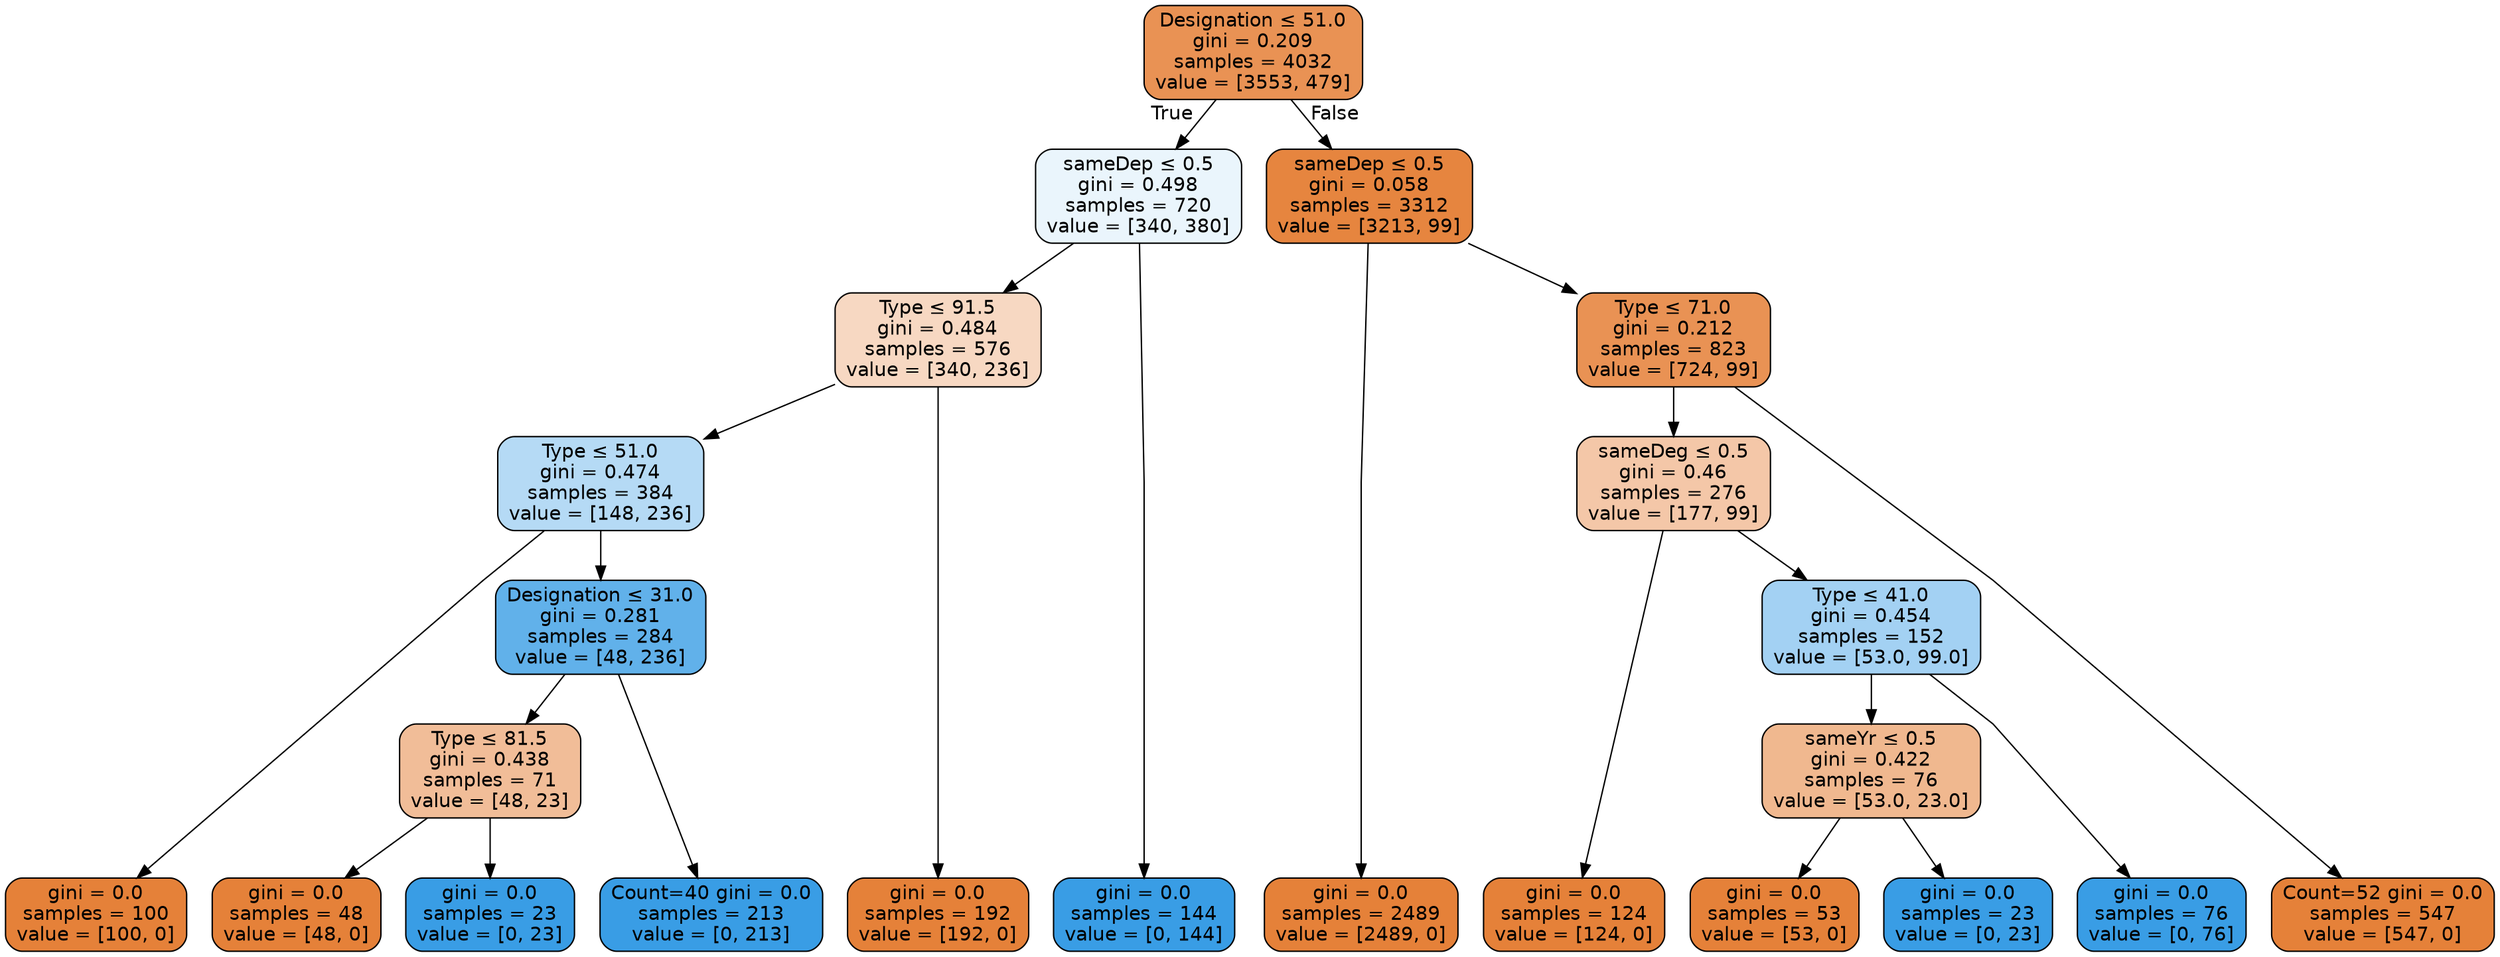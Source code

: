 digraph Tree {
node [shape=box, style="filled, rounded", color="black", fontname="helvetica"] ;
graph [ranksep=equally, splines=polyline] ;
edge [fontname="helvetica"] ;
0 [label=<Designation &le; 51.0<br/>gini = 0.209<br/>samples = 4032<br/>value = [3553, 479]>, fillcolor="#e99254"] ;
1 [label=<sameDep &le; 0.5<br/>gini = 0.498<br/>samples = 720<br/>value = [340, 380]>, fillcolor="#eaf5fc"] ;
0 -> 1 [labeldistance=2.5, labelangle=45, headlabel="True"] ;
2 [label=<Type &le; 91.5<br/>gini = 0.484<br/>samples = 576<br/>value = [340, 236]>, fillcolor="#f7d8c2"] ;
1 -> 2 ;
3 [label=<Type &le; 51.0<br/>gini = 0.474<br/>samples = 384<br/>value = [148, 236]>, fillcolor="#b5daf5"] ;
2 -> 3 ;
4 [label=<gini = 0.0<br/>samples = 100<br/>value = [100, 0]>, fillcolor="#e58139"] ;
3 -> 4 ;
5 [label=<Designation &le; 31.0<br/>gini = 0.281<br/>samples = 284<br/>value = [48, 236]>, fillcolor="#61b1ea"] ;
3 -> 5 ;
6 [label=<Type &le; 81.5<br/>gini = 0.438<br/>samples = 71<br/>value = [48, 23]>, fillcolor="#f1bd98"] ;
5 -> 6 ;
7 [label=<gini = 0.0<br/>samples = 48<br/>value = [48, 0]>, fillcolor="#e58139"] ;
6 -> 7 ;
8 [label=<gini = 0.0<br/>samples = 23<br/>value = [0, 23]>, fillcolor="#399de5"] ;
6 -> 8 ;
9 [label=<Count=40 gini = 0.0<br/>samples = 213<br/>value = [0, 213]>, fillcolor="#399de5"] ;
5 -> 9 ;
10 [label=<gini = 0.0<br/>samples = 192<br/>value = [192, 0]>, fillcolor="#e58139"] ;
2 -> 10 ;
11 [label=<gini = 0.0<br/>samples = 144<br/>value = [0, 144]>, fillcolor="#399de5"] ;
1 -> 11 ;
12 [label=<sameDep &le; 0.5<br/>gini = 0.058<br/>samples = 3312<br/>value = [3213, 99]>, fillcolor="#e6853f"] ;
0 -> 12 [labeldistance=2.5, labelangle=-45, headlabel="False"] ;
13 [label=<gini = 0.0<br/>samples = 2489<br/>value = [2489, 0]>, fillcolor="#e58139"] ;
12 -> 13 ;
14 [label=<Type &le; 71.0<br/>gini = 0.212<br/>samples = 823<br/>value = [724, 99]>, fillcolor="#e99254"] ;
12 -> 14 ;
15 [label=<sameDeg &le; 0.5<br/>gini = 0.46<br/>samples = 276<br/>value = [177, 99]>, fillcolor="#f4c7a8"] ;
14 -> 15 ;
16 [label=<gini = 0.0<br/>samples = 124<br/>value = [124, 0]>, fillcolor="#e58139"] ;
15 -> 16 ;
17 [label=<Type &le; 41.0<br/>gini = 0.454<br/>samples = 152<br/>value = [53.0, 99.0]>, fillcolor="#a3d1f3"] ;
15 -> 17 ;
18 [label=<sameYr &le; 0.5<br/>gini = 0.422<br/>samples = 76<br/>value = [53.0, 23.0]>, fillcolor="#f0b88f"] ;
17 -> 18 ;
19 [label=<gini = 0.0<br/>samples = 53<br/>value = [53, 0]>, fillcolor="#e58139"] ;
18 -> 19 ;
20 [label=<gini = 0.0<br/>samples = 23<br/>value = [0, 23]>, fillcolor="#399de5"] ;
18 -> 20 ;
21 [label=<gini = 0.0<br/>samples = 76<br/>value = [0, 76]>, fillcolor="#399de5"] ;
17 -> 21 ;
22 [label=<Count=52 gini = 0.0<br/>samples = 547<br/>value = [547, 0]>, fillcolor="#e58139"] ;
14 -> 22 ;
{rank=same ; 0} ;
{rank=same ; 1; 12} ;
{rank=same ; 2; 14} ;
{rank=same ; 3; 15} ;
{rank=same ; 5; 17} ;
{rank=same ; 6; 18} ;
{rank=same ; 4; 7; 8; 9; 10; 11; 13; 16; 19; 20; 21; 22} ;
}